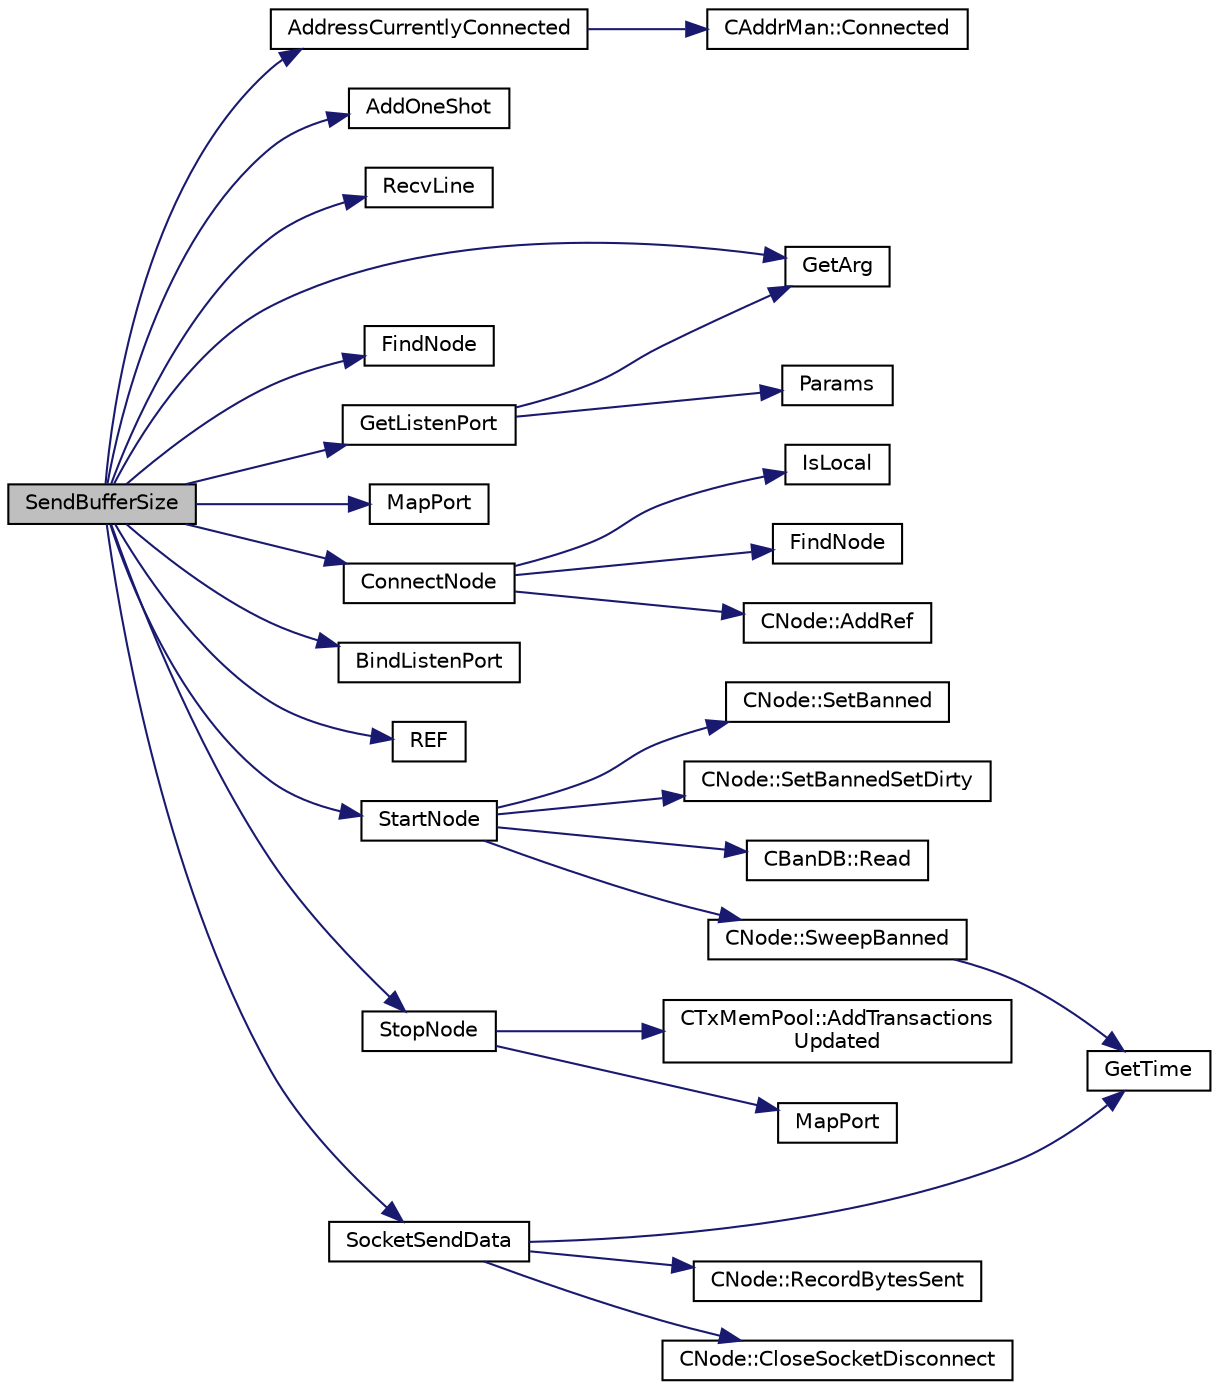 digraph "SendBufferSize"
{
  edge [fontname="Helvetica",fontsize="10",labelfontname="Helvetica",labelfontsize="10"];
  node [fontname="Helvetica",fontsize="10",shape=record];
  rankdir="LR";
  Node256 [label="SendBufferSize",height=0.2,width=0.4,color="black", fillcolor="grey75", style="filled", fontcolor="black"];
  Node256 -> Node257 [color="midnightblue",fontsize="10",style="solid",fontname="Helvetica"];
  Node257 [label="GetArg",height=0.2,width=0.4,color="black", fillcolor="white", style="filled",URL="$util_8cpp.html#a24f685720bf40370e5bd2a192ad50cd8",tooltip="Return string argument or default value. "];
  Node256 -> Node258 [color="midnightblue",fontsize="10",style="solid",fontname="Helvetica"];
  Node258 [label="AddOneShot",height=0.2,width=0.4,color="black", fillcolor="white", style="filled",URL="$net_8h.html#a2471d0b46855da3f37d488ffcda3fe85"];
  Node256 -> Node259 [color="midnightblue",fontsize="10",style="solid",fontname="Helvetica"];
  Node259 [label="RecvLine",height=0.2,width=0.4,color="black", fillcolor="white", style="filled",URL="$net_8h.html#a09007f71e7e0bde35df7af76716e1614"];
  Node256 -> Node260 [color="midnightblue",fontsize="10",style="solid",fontname="Helvetica"];
  Node260 [label="AddressCurrentlyConnected",height=0.2,width=0.4,color="black", fillcolor="white", style="filled",URL="$net_8h.html#ad4aabaa937cd6f4b708c47dbbdb8ea60"];
  Node260 -> Node261 [color="midnightblue",fontsize="10",style="solid",fontname="Helvetica"];
  Node261 [label="CAddrMan::Connected",height=0.2,width=0.4,color="black", fillcolor="white", style="filled",URL="$class_c_addr_man.html#a7aba66d9e9527522fed974567d34c322"];
  Node256 -> Node262 [color="midnightblue",fontsize="10",style="solid",fontname="Helvetica"];
  Node262 [label="FindNode",height=0.2,width=0.4,color="black", fillcolor="white", style="filled",URL="$net_8h.html#a66a7371d8e724cac0b4495169cdf2859"];
  Node256 -> Node263 [color="midnightblue",fontsize="10",style="solid",fontname="Helvetica"];
  Node263 [label="ConnectNode",height=0.2,width=0.4,color="black", fillcolor="white", style="filled",URL="$net_8h.html#ab2c1bd88322f3f689616e70be5b53ade"];
  Node263 -> Node264 [color="midnightblue",fontsize="10",style="solid",fontname="Helvetica"];
  Node264 [label="IsLocal",height=0.2,width=0.4,color="black", fillcolor="white", style="filled",URL="$net_8cpp.html#a16fa1bd4d34c4c29c90903fc3cdf7517",tooltip="check whether a given address is potentially local "];
  Node263 -> Node265 [color="midnightblue",fontsize="10",style="solid",fontname="Helvetica"];
  Node265 [label="FindNode",height=0.2,width=0.4,color="black", fillcolor="white", style="filled",URL="$net_8cpp.html#a66a7371d8e724cac0b4495169cdf2859"];
  Node263 -> Node266 [color="midnightblue",fontsize="10",style="solid",fontname="Helvetica"];
  Node266 [label="CNode::AddRef",height=0.2,width=0.4,color="black", fillcolor="white", style="filled",URL="$class_c_node.html#afb65ed679f7bda59aab89e0f5afae292"];
  Node256 -> Node267 [color="midnightblue",fontsize="10",style="solid",fontname="Helvetica"];
  Node267 [label="MapPort",height=0.2,width=0.4,color="black", fillcolor="white", style="filled",URL="$net_8h.html#aa203b76a8cc98a5ec314c19a008b478d"];
  Node256 -> Node268 [color="midnightblue",fontsize="10",style="solid",fontname="Helvetica"];
  Node268 [label="GetListenPort",height=0.2,width=0.4,color="black", fillcolor="white", style="filled",URL="$net_8h.html#af6d341a24d761a509fca026458cf2f72"];
  Node268 -> Node257 [color="midnightblue",fontsize="10",style="solid",fontname="Helvetica"];
  Node268 -> Node269 [color="midnightblue",fontsize="10",style="solid",fontname="Helvetica"];
  Node269 [label="Params",height=0.2,width=0.4,color="black", fillcolor="white", style="filled",URL="$chainparams_8cpp.html#ace5c5b706d71a324a417dd2db394fd4a",tooltip="Return the currently selected parameters. "];
  Node256 -> Node270 [color="midnightblue",fontsize="10",style="solid",fontname="Helvetica"];
  Node270 [label="BindListenPort",height=0.2,width=0.4,color="black", fillcolor="white", style="filled",URL="$net_8h.html#a0e76d0a0054192f57106a686beb8abdb"];
  Node256 -> Node271 [color="midnightblue",fontsize="10",style="solid",fontname="Helvetica"];
  Node271 [label="REF",height=0.2,width=0.4,color="black", fillcolor="white", style="filled",URL="$serialize_8h.html#abd1caa7e45d4ba31b7dfdda9949c3b05"];
  Node256 -> Node272 [color="midnightblue",fontsize="10",style="solid",fontname="Helvetica"];
  Node272 [label="StartNode",height=0.2,width=0.4,color="black", fillcolor="white", style="filled",URL="$net_8h.html#a9396d8054e8f74959e9391871aaddde0"];
  Node272 -> Node273 [color="midnightblue",fontsize="10",style="solid",fontname="Helvetica"];
  Node273 [label="CBanDB::Read",height=0.2,width=0.4,color="black", fillcolor="white", style="filled",URL="$class_c_ban_d_b.html#aa3bb0e398409c933bf79a9af56c807f2"];
  Node272 -> Node274 [color="midnightblue",fontsize="10",style="solid",fontname="Helvetica"];
  Node274 [label="CNode::SetBanned",height=0.2,width=0.4,color="black", fillcolor="white", style="filled",URL="$class_c_node.html#a02b1fa58052caeb6089ccc0c5c34de70"];
  Node272 -> Node275 [color="midnightblue",fontsize="10",style="solid",fontname="Helvetica"];
  Node275 [label="CNode::SetBannedSetDirty",height=0.2,width=0.4,color="black", fillcolor="white", style="filled",URL="$class_c_node.html#ab4248e8207bfae98f83ce56a4b25d07b",tooltip="set the \"dirty\" flag for the banlist "];
  Node272 -> Node276 [color="midnightblue",fontsize="10",style="solid",fontname="Helvetica"];
  Node276 [label="CNode::SweepBanned",height=0.2,width=0.4,color="black", fillcolor="white", style="filled",URL="$class_c_node.html#ad8b42ef7c930421014b59e845ec5295b",tooltip="clean unused entires (if bantime has expired) "];
  Node276 -> Node277 [color="midnightblue",fontsize="10",style="solid",fontname="Helvetica"];
  Node277 [label="GetTime",height=0.2,width=0.4,color="black", fillcolor="white", style="filled",URL="$util_8cpp.html#a46fac5fba8ba905b5f9acb364f5d8c6f"];
  Node256 -> Node278 [color="midnightblue",fontsize="10",style="solid",fontname="Helvetica"];
  Node278 [label="StopNode",height=0.2,width=0.4,color="black", fillcolor="white", style="filled",URL="$net_8h.html#ac9110488f45c160d58f3c7ab7197bcea"];
  Node278 -> Node279 [color="midnightblue",fontsize="10",style="solid",fontname="Helvetica"];
  Node279 [label="MapPort",height=0.2,width=0.4,color="black", fillcolor="white", style="filled",URL="$net_8cpp.html#a93e4e6fbe288b6e882e697918695f88e"];
  Node278 -> Node280 [color="midnightblue",fontsize="10",style="solid",fontname="Helvetica"];
  Node280 [label="CTxMemPool::AddTransactions\lUpdated",height=0.2,width=0.4,color="black", fillcolor="white", style="filled",URL="$class_c_tx_mem_pool.html#a3039b67e5eebaa3ff830261c192816f2"];
  Node256 -> Node281 [color="midnightblue",fontsize="10",style="solid",fontname="Helvetica"];
  Node281 [label="SocketSendData",height=0.2,width=0.4,color="black", fillcolor="white", style="filled",URL="$net_8h.html#aff6b7f2f213ce1e8d3aea65c41c99cb8"];
  Node281 -> Node277 [color="midnightblue",fontsize="10",style="solid",fontname="Helvetica"];
  Node281 -> Node282 [color="midnightblue",fontsize="10",style="solid",fontname="Helvetica"];
  Node282 [label="CNode::RecordBytesSent",height=0.2,width=0.4,color="black", fillcolor="white", style="filled",URL="$class_c_node.html#a945c993a84eaa9d6bca18284befaccbe"];
  Node281 -> Node283 [color="midnightblue",fontsize="10",style="solid",fontname="Helvetica"];
  Node283 [label="CNode::CloseSocketDisconnect",height=0.2,width=0.4,color="black", fillcolor="white", style="filled",URL="$class_c_node.html#a63a6091a0b0fc0987d9436e1ec708423"];
}
